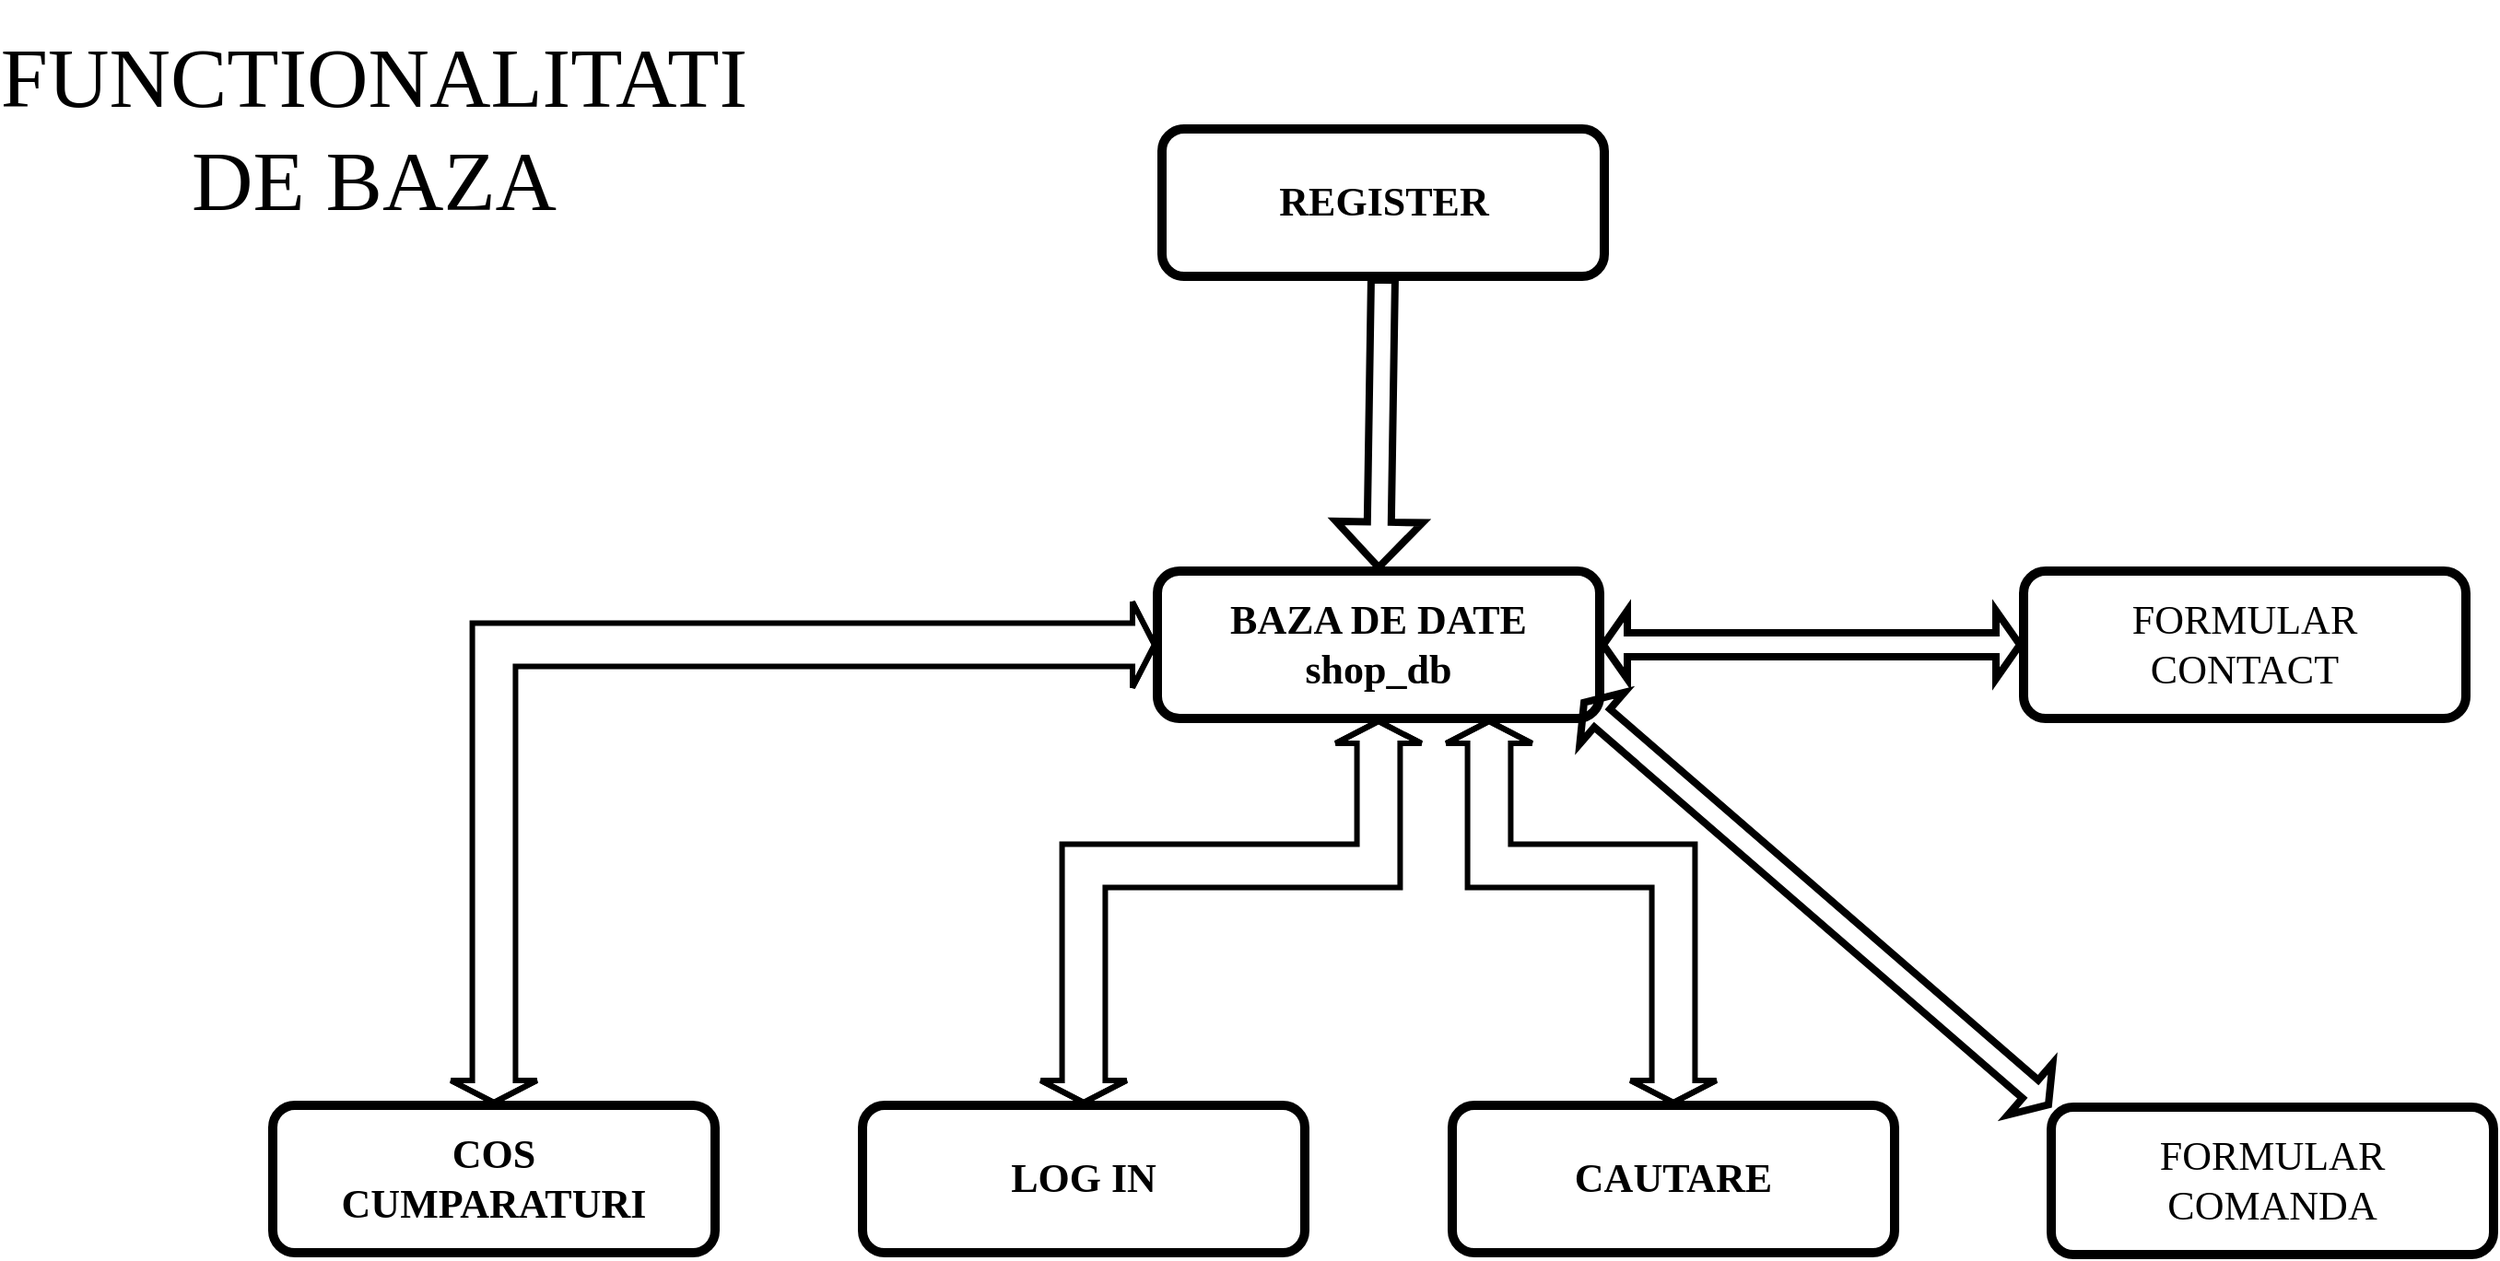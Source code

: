 <mxfile version="20.3.0" type="device"><diagram id="C5RBs43oDa-KdzZeNtuy" name="Page-1"><mxGraphModel dx="1730" dy="1082" grid="1" gridSize="10" guides="1" tooltips="1" connect="1" arrows="1" fold="1" page="1" pageScale="1" pageWidth="827" pageHeight="1169" math="0" shadow="0"><root><mxCell id="WIyWlLk6GJQsqaUBKTNV-0"/><mxCell id="WIyWlLk6GJQsqaUBKTNV-1" parent="WIyWlLk6GJQsqaUBKTNV-0"/><mxCell id="u7V3_6Oe4Hz8zOmE3CQF-40" value="" style="group" vertex="1" connectable="0" parent="WIyWlLk6GJQsqaUBKTNV-1"><mxGeometry x="240" y="420" width="1205" height="371" as="geometry"/></mxCell><mxCell id="u7V3_6Oe4Hz8zOmE3CQF-8" value="" style="shape=flexArrow;endArrow=classic;startArrow=classic;html=1;rounded=0;strokeWidth=3;fontFamily=Times New Roman;fontSize=22;startSize=3;endSize=3;entryX=0;entryY=0.5;entryDx=0;entryDy=0;width=21.429;exitX=0.5;exitY=0;exitDx=0;exitDy=0;" edge="1" parent="u7V3_6Oe4Hz8zOmE3CQF-40" target="u7V3_6Oe4Hz8zOmE3CQF-0"><mxGeometry width="100" height="100" relative="1" as="geometry"><mxPoint x="120" y="290" as="sourcePoint"/><mxPoint x="240" y="30" as="targetPoint"/><Array as="points"><mxPoint x="120" y="40"/><mxPoint x="180" y="40"/></Array></mxGeometry></mxCell><mxCell id="u7V3_6Oe4Hz8zOmE3CQF-11" value="" style="group" vertex="1" connectable="0" parent="u7V3_6Oe4Hz8zOmE3CQF-40"><mxGeometry x="480" width="240" height="80" as="geometry"/></mxCell><mxCell id="u7V3_6Oe4Hz8zOmE3CQF-0" value="" style="rounded=1;whiteSpace=wrap;html=1;strokeWidth=5;" vertex="1" parent="u7V3_6Oe4Hz8zOmE3CQF-11"><mxGeometry width="240" height="80" as="geometry"/></mxCell><mxCell id="u7V3_6Oe4Hz8zOmE3CQF-2" value="&lt;font face=&quot;Times New Roman&quot; style=&quot;font-size: 22px;&quot;&gt;&lt;b&gt;BAZA DE DATE&lt;br&gt;shop_db&lt;/b&gt;&lt;/font&gt;" style="text;html=1;strokeColor=none;fillColor=none;align=center;verticalAlign=middle;whiteSpace=wrap;rounded=0;" vertex="1" parent="u7V3_6Oe4Hz8zOmE3CQF-11"><mxGeometry x="20" y="10" width="200" height="60" as="geometry"/></mxCell><mxCell id="u7V3_6Oe4Hz8zOmE3CQF-15" value="" style="group" vertex="1" connectable="0" parent="u7V3_6Oe4Hz8zOmE3CQF-40"><mxGeometry x="320" y="290" width="240" height="80" as="geometry"/></mxCell><mxCell id="u7V3_6Oe4Hz8zOmE3CQF-16" value="" style="rounded=1;whiteSpace=wrap;html=1;strokeWidth=5;" vertex="1" parent="u7V3_6Oe4Hz8zOmE3CQF-15"><mxGeometry width="240" height="80" as="geometry"/></mxCell><mxCell id="u7V3_6Oe4Hz8zOmE3CQF-17" value="&lt;font face=&quot;Times New Roman&quot;&gt;&lt;span style=&quot;font-size: 22px;&quot;&gt;&lt;b&gt;LOG IN&lt;/b&gt;&lt;/span&gt;&lt;/font&gt;" style="text;html=1;strokeColor=none;fillColor=none;align=center;verticalAlign=middle;whiteSpace=wrap;rounded=0;" vertex="1" parent="u7V3_6Oe4Hz8zOmE3CQF-15"><mxGeometry x="20" y="10" width="200" height="60" as="geometry"/></mxCell><mxCell id="u7V3_6Oe4Hz8zOmE3CQF-18" value="" style="group" vertex="1" connectable="0" parent="u7V3_6Oe4Hz8zOmE3CQF-40"><mxGeometry x="640" y="290" width="240" height="80" as="geometry"/></mxCell><mxCell id="u7V3_6Oe4Hz8zOmE3CQF-19" value="" style="rounded=1;whiteSpace=wrap;html=1;strokeWidth=5;" vertex="1" parent="u7V3_6Oe4Hz8zOmE3CQF-18"><mxGeometry width="240" height="80" as="geometry"/></mxCell><mxCell id="u7V3_6Oe4Hz8zOmE3CQF-20" value="&lt;font face=&quot;Times New Roman&quot;&gt;&lt;span style=&quot;font-size: 22px;&quot;&gt;&lt;b&gt;CAUTARE&lt;/b&gt;&lt;/span&gt;&lt;/font&gt;" style="text;html=1;strokeColor=none;fillColor=none;align=center;verticalAlign=middle;whiteSpace=wrap;rounded=0;" vertex="1" parent="u7V3_6Oe4Hz8zOmE3CQF-18"><mxGeometry x="20" y="10" width="200" height="60" as="geometry"/></mxCell><mxCell id="u7V3_6Oe4Hz8zOmE3CQF-21" value="" style="shape=flexArrow;endArrow=classic;startArrow=classic;html=1;rounded=0;strokeWidth=3;fontFamily=Times New Roman;fontSize=22;startSize=3;endSize=3;entryX=0.5;entryY=1;entryDx=0;entryDy=0;width=21.429;exitX=0.5;exitY=0;exitDx=0;exitDy=0;" edge="1" parent="u7V3_6Oe4Hz8zOmE3CQF-40" source="u7V3_6Oe4Hz8zOmE3CQF-16" target="u7V3_6Oe4Hz8zOmE3CQF-0"><mxGeometry width="100" height="100" relative="1" as="geometry"><mxPoint x="450" y="380" as="sourcePoint"/><mxPoint x="810" y="130" as="targetPoint"/><Array as="points"><mxPoint x="440" y="160"/><mxPoint x="510" y="160"/><mxPoint x="600" y="160"/></Array></mxGeometry></mxCell><mxCell id="u7V3_6Oe4Hz8zOmE3CQF-23" value="&lt;font face=&quot;Times New Roman&quot; style=&quot;font-size: 22px;&quot;&gt;FORMULAR&lt;br&gt;COMANDA&lt;br&gt;&lt;/font&gt;" style="rounded=1;whiteSpace=wrap;html=1;strokeWidth=5;" vertex="1" parent="u7V3_6Oe4Hz8zOmE3CQF-40"><mxGeometry x="965" y="291" width="240" height="80" as="geometry"/></mxCell><mxCell id="u7V3_6Oe4Hz8zOmE3CQF-33" value="" style="shape=flexArrow;endArrow=classic;startArrow=classic;html=1;rounded=0;strokeWidth=3;fontFamily=Times New Roman;fontSize=22;startSize=3;endSize=3;entryX=0.75;entryY=1;entryDx=0;entryDy=0;width=21.429;exitX=0.5;exitY=0;exitDx=0;exitDy=0;" edge="1" parent="u7V3_6Oe4Hz8zOmE3CQF-40" source="u7V3_6Oe4Hz8zOmE3CQF-19" target="u7V3_6Oe4Hz8zOmE3CQF-0"><mxGeometry width="100" height="100" relative="1" as="geometry"><mxPoint x="700" y="400" as="sourcePoint"/><mxPoint x="1060" y="150" as="targetPoint"/><Array as="points"><mxPoint x="760" y="160"/><mxPoint x="660" y="160"/></Array></mxGeometry></mxCell><mxCell id="u7V3_6Oe4Hz8zOmE3CQF-34" value="&lt;font face=&quot;Times New Roman&quot; style=&quot;font-size: 22px;&quot;&gt;FORMULAR&lt;br&gt;CONTACT&lt;/font&gt;" style="rounded=1;whiteSpace=wrap;html=1;strokeWidth=5;" vertex="1" parent="u7V3_6Oe4Hz8zOmE3CQF-40"><mxGeometry x="950" width="240" height="80" as="geometry"/></mxCell><mxCell id="u7V3_6Oe4Hz8zOmE3CQF-35" value="" style="shape=flexArrow;endArrow=classic;startArrow=classic;html=1;rounded=0;strokeWidth=4;fontFamily=Times New Roman;fontSize=22;startSize=3;endSize=3;entryX=1;entryY=0.5;entryDx=0;entryDy=0;exitX=0;exitY=0.5;exitDx=0;exitDy=0;" edge="1" parent="u7V3_6Oe4Hz8zOmE3CQF-40" source="u7V3_6Oe4Hz8zOmE3CQF-34" target="u7V3_6Oe4Hz8zOmE3CQF-0"><mxGeometry width="100" height="100" relative="1" as="geometry"><mxPoint x="820" y="220" as="sourcePoint"/><mxPoint x="920" y="120" as="targetPoint"/></mxGeometry></mxCell><mxCell id="u7V3_6Oe4Hz8zOmE3CQF-36" value="" style="shape=flexArrow;endArrow=classic;startArrow=classic;html=1;rounded=0;strokeWidth=4;fontFamily=Times New Roman;fontSize=22;startSize=3;endSize=3;exitX=0;exitY=0;exitDx=0;exitDy=0;" edge="1" parent="u7V3_6Oe4Hz8zOmE3CQF-40" source="u7V3_6Oe4Hz8zOmE3CQF-23"><mxGeometry width="100" height="100" relative="1" as="geometry"><mxPoint x="990" y="270" as="sourcePoint"/><mxPoint x="710" y="70" as="targetPoint"/></mxGeometry></mxCell><mxCell id="u7V3_6Oe4Hz8zOmE3CQF-37" value="" style="group" vertex="1" connectable="0" parent="u7V3_6Oe4Hz8zOmE3CQF-40"><mxGeometry y="290" width="240" height="80" as="geometry"/></mxCell><mxCell id="u7V3_6Oe4Hz8zOmE3CQF-38" value="" style="rounded=1;whiteSpace=wrap;html=1;strokeWidth=5;" vertex="1" parent="u7V3_6Oe4Hz8zOmE3CQF-37"><mxGeometry width="240" height="80" as="geometry"/></mxCell><mxCell id="u7V3_6Oe4Hz8zOmE3CQF-39" value="&lt;font face=&quot;Times New Roman&quot;&gt;&lt;span style=&quot;font-size: 22px;&quot;&gt;&lt;b&gt;COS&lt;br&gt;CUMPARATURI&lt;br&gt;&lt;/b&gt;&lt;/span&gt;&lt;/font&gt;" style="text;html=1;strokeColor=none;fillColor=none;align=center;verticalAlign=middle;whiteSpace=wrap;rounded=0;" vertex="1" parent="u7V3_6Oe4Hz8zOmE3CQF-37"><mxGeometry x="20" y="10" width="200" height="60" as="geometry"/></mxCell><mxCell id="u7V3_6Oe4Hz8zOmE3CQF-29" value="r" style="group" vertex="1" connectable="0" parent="WIyWlLk6GJQsqaUBKTNV-1"><mxGeometry x="722.5" y="180" width="240" height="80" as="geometry"/></mxCell><mxCell id="u7V3_6Oe4Hz8zOmE3CQF-30" value="" style="rounded=1;whiteSpace=wrap;html=1;strokeWidth=5;" vertex="1" parent="u7V3_6Oe4Hz8zOmE3CQF-29"><mxGeometry width="240" height="80" as="geometry"/></mxCell><mxCell id="u7V3_6Oe4Hz8zOmE3CQF-31" value="&lt;font face=&quot;Times New Roman&quot;&gt;&lt;span style=&quot;font-size: 22px;&quot;&gt;&lt;b&gt;REGISTER&lt;/b&gt;&lt;/span&gt;&lt;/font&gt;" style="text;html=1;strokeColor=none;fillColor=none;align=center;verticalAlign=middle;whiteSpace=wrap;rounded=0;" vertex="1" parent="u7V3_6Oe4Hz8zOmE3CQF-29"><mxGeometry x="20" y="10" width="200" height="60" as="geometry"/></mxCell><mxCell id="u7V3_6Oe4Hz8zOmE3CQF-32" value="" style="shape=flexArrow;endArrow=classic;html=1;rounded=0;strokeWidth=4;fontFamily=Times New Roman;fontSize=22;startSize=3;endSize=6.883;entryX=0.5;entryY=0;entryDx=0;entryDy=0;endWidth=30;exitX=0.5;exitY=1;exitDx=0;exitDy=0;" edge="1" parent="WIyWlLk6GJQsqaUBKTNV-1" source="u7V3_6Oe4Hz8zOmE3CQF-30" target="u7V3_6Oe4Hz8zOmE3CQF-0"><mxGeometry width="50" height="50" relative="1" as="geometry"><mxPoint x="1180" y="480" as="sourcePoint"/><mxPoint x="1150" y="455" as="targetPoint"/><Array as="points"/></mxGeometry></mxCell><mxCell id="u7V3_6Oe4Hz8zOmE3CQF-46" value="&lt;font style=&quot;font-size: 46px;&quot;&gt;FUNCTIONALITATI DE BAZA&lt;/font&gt;" style="text;html=1;strokeColor=none;fillColor=none;align=center;verticalAlign=middle;whiteSpace=wrap;rounded=0;strokeWidth=5;fontFamily=Times New Roman;fontSize=22;" vertex="1" parent="WIyWlLk6GJQsqaUBKTNV-1"><mxGeometry x="130" y="110" width="330" height="140" as="geometry"/></mxCell></root></mxGraphModel></diagram></mxfile>